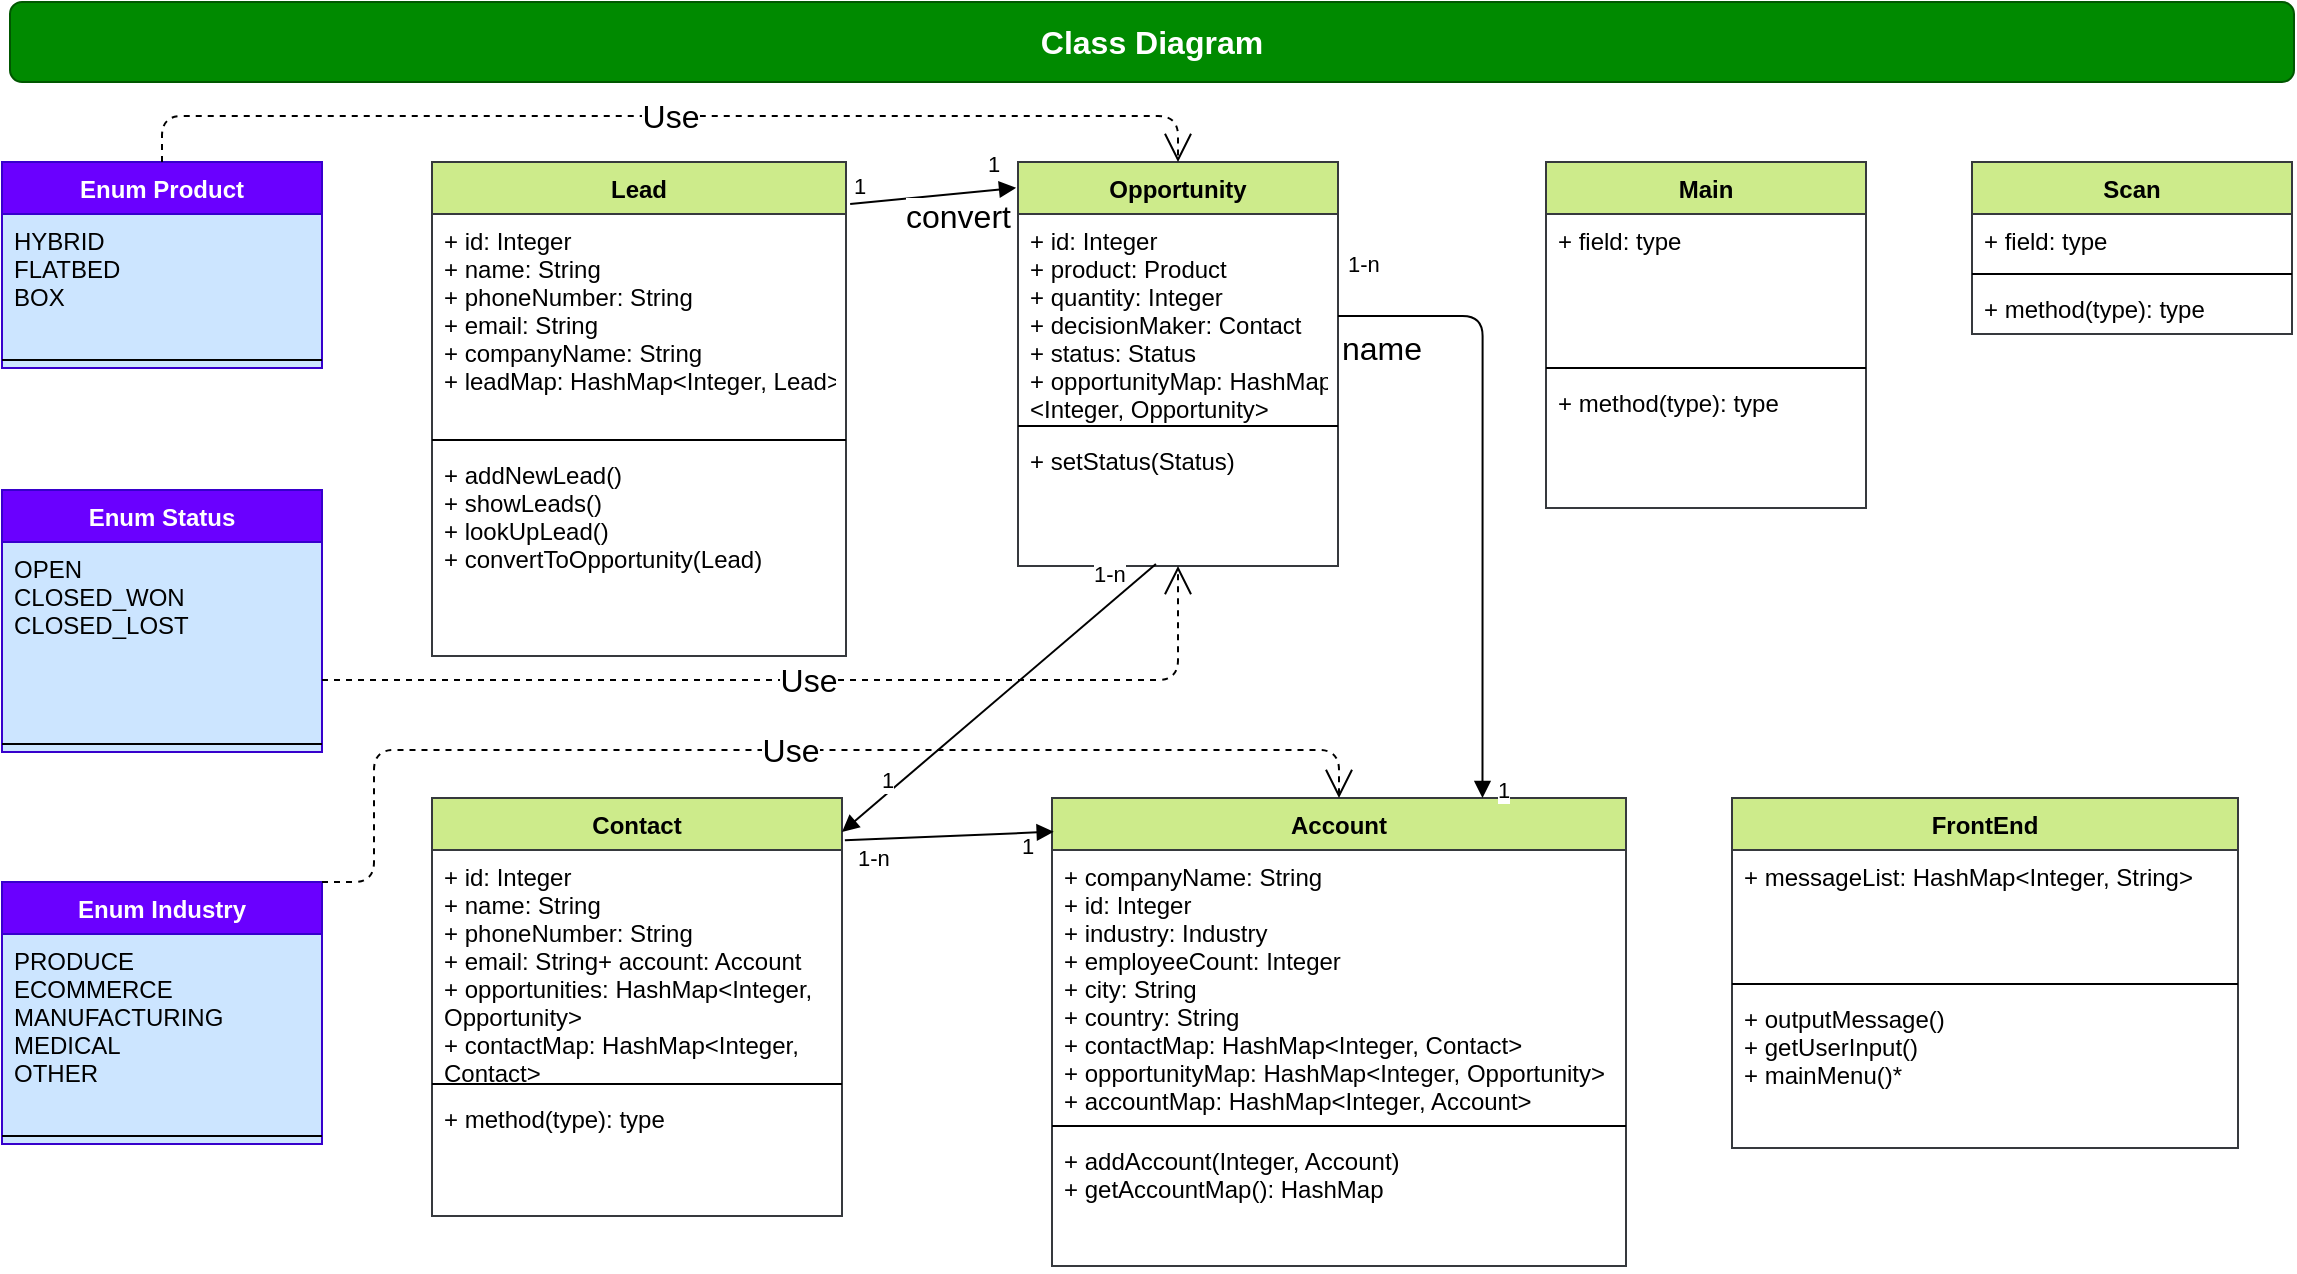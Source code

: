 <mxfile version="14.7.0" type="github">
  <diagram id="zRnogB2254eo7cq1ihcv" name="Page-1">
    <mxGraphModel dx="670" dy="1972" grid="0" gridSize="10" guides="1" tooltips="1" connect="1" arrows="1" fold="1" page="1" pageScale="1" pageWidth="827" pageHeight="1169" math="0" shadow="0">
      <root>
        <mxCell id="0" />
        <mxCell id="1" parent="0" />
        <mxCell id="IQnJFdTCfPWkzdvYTakq-2" value="&lt;font style=&quot;font-size: 16px&quot;&gt;&lt;b&gt;Class Diagram&lt;/b&gt;&lt;/font&gt;" style="rounded=1;whiteSpace=wrap;html=1;fillColor=#008a00;strokeColor=#005700;fontColor=#ffffff;" parent="1" vertex="1">
          <mxGeometry x="151" y="-140" width="1142" height="40" as="geometry" />
        </mxCell>
        <mxCell id="IQnJFdTCfPWkzdvYTakq-8" value="Enum Product&#xa;" style="swimlane;fontStyle=1;align=center;verticalAlign=top;childLayout=stackLayout;horizontal=1;startSize=26;horizontalStack=0;resizeParent=1;resizeParentMax=0;resizeLast=0;collapsible=1;marginBottom=0;fillColor=#6a00ff;strokeColor=#3700CC;swimlaneFillColor=#CCE5FF;fontColor=#ffffff;" parent="1" vertex="1">
          <mxGeometry x="147" y="-60" width="160" height="103" as="geometry" />
        </mxCell>
        <mxCell id="IQnJFdTCfPWkzdvYTakq-9" value="HYBRID&#xa;FLATBED&#xa;BOX&#xa;&#xa;" style="text;strokeColor=none;fillColor=none;align=left;verticalAlign=top;spacingLeft=4;spacingRight=4;overflow=hidden;rotatable=0;points=[[0,0.5],[1,0.5]];portConstraint=eastwest;" parent="IQnJFdTCfPWkzdvYTakq-8" vertex="1">
          <mxGeometry y="26" width="160" height="69" as="geometry" />
        </mxCell>
        <mxCell id="IQnJFdTCfPWkzdvYTakq-10" value="" style="line;strokeWidth=1;fillColor=none;align=left;verticalAlign=middle;spacingTop=-1;spacingLeft=3;spacingRight=3;rotatable=0;labelPosition=right;points=[];portConstraint=eastwest;" parent="IQnJFdTCfPWkzdvYTakq-8" vertex="1">
          <mxGeometry y="95" width="160" height="8" as="geometry" />
        </mxCell>
        <mxCell id="IQnJFdTCfPWkzdvYTakq-12" value="Contact" style="swimlane;fontStyle=1;align=center;verticalAlign=top;childLayout=stackLayout;horizontal=1;startSize=26;horizontalStack=0;resizeParent=1;resizeParentMax=0;resizeLast=0;collapsible=1;marginBottom=0;fillColor=#cdeb8b;strokeColor=#36393d;" parent="1" vertex="1">
          <mxGeometry x="362" y="258" width="205" height="209" as="geometry" />
        </mxCell>
        <mxCell id="IQnJFdTCfPWkzdvYTakq-13" value="+ id: Integer&#xa;+ name: String&#xa;+ phoneNumber: String&#xa;+ email: String+ account: Account&#xa;+ opportunities: HashMap&lt;Integer,&#xa;Opportunity&gt;&#xa;+ contactMap: HashMap&lt;Integer,&#xa;Contact&gt;&#xa;&#xa;&#xa;&#xa;" style="text;strokeColor=none;fillColor=none;align=left;verticalAlign=top;spacingLeft=4;spacingRight=4;overflow=hidden;rotatable=0;points=[[0,0.5],[1,0.5]];portConstraint=eastwest;" parent="IQnJFdTCfPWkzdvYTakq-12" vertex="1">
          <mxGeometry y="26" width="205" height="113" as="geometry" />
        </mxCell>
        <mxCell id="IQnJFdTCfPWkzdvYTakq-14" value="" style="line;strokeWidth=1;fillColor=none;align=left;verticalAlign=middle;spacingTop=-1;spacingLeft=3;spacingRight=3;rotatable=0;labelPosition=right;points=[];portConstraint=eastwest;" parent="IQnJFdTCfPWkzdvYTakq-12" vertex="1">
          <mxGeometry y="139" width="205" height="8" as="geometry" />
        </mxCell>
        <mxCell id="IQnJFdTCfPWkzdvYTakq-15" value="+ method(type): type" style="text;strokeColor=none;fillColor=none;align=left;verticalAlign=top;spacingLeft=4;spacingRight=4;overflow=hidden;rotatable=0;points=[[0,0.5],[1,0.5]];portConstraint=eastwest;" parent="IQnJFdTCfPWkzdvYTakq-12" vertex="1">
          <mxGeometry y="147" width="205" height="62" as="geometry" />
        </mxCell>
        <mxCell id="IQnJFdTCfPWkzdvYTakq-24" value="Main" style="swimlane;fontStyle=1;align=center;verticalAlign=top;childLayout=stackLayout;horizontal=1;startSize=26;horizontalStack=0;resizeParent=1;resizeParentMax=0;resizeLast=0;collapsible=1;marginBottom=0;fillColor=#cdeb8b;strokeColor=#36393d;" parent="1" vertex="1">
          <mxGeometry x="919" y="-60" width="160" height="173" as="geometry" />
        </mxCell>
        <mxCell id="IQnJFdTCfPWkzdvYTakq-25" value="+ field: type" style="text;strokeColor=none;fillColor=none;align=left;verticalAlign=top;spacingLeft=4;spacingRight=4;overflow=hidden;rotatable=0;points=[[0,0.5],[1,0.5]];portConstraint=eastwest;" parent="IQnJFdTCfPWkzdvYTakq-24" vertex="1">
          <mxGeometry y="26" width="160" height="73" as="geometry" />
        </mxCell>
        <mxCell id="IQnJFdTCfPWkzdvYTakq-26" value="" style="line;strokeWidth=1;fillColor=none;align=left;verticalAlign=middle;spacingTop=-1;spacingLeft=3;spacingRight=3;rotatable=0;labelPosition=right;points=[];portConstraint=eastwest;" parent="IQnJFdTCfPWkzdvYTakq-24" vertex="1">
          <mxGeometry y="99" width="160" height="8" as="geometry" />
        </mxCell>
        <mxCell id="IQnJFdTCfPWkzdvYTakq-27" value="+ method(type): type" style="text;strokeColor=none;fillColor=none;align=left;verticalAlign=top;spacingLeft=4;spacingRight=4;overflow=hidden;rotatable=0;points=[[0,0.5],[1,0.5]];portConstraint=eastwest;" parent="IQnJFdTCfPWkzdvYTakq-24" vertex="1">
          <mxGeometry y="107" width="160" height="66" as="geometry" />
        </mxCell>
        <mxCell id="IQnJFdTCfPWkzdvYTakq-40" value="Enum Status&#xa; " style="swimlane;fontStyle=1;align=center;verticalAlign=top;childLayout=stackLayout;horizontal=1;startSize=26;horizontalStack=0;resizeParent=1;resizeParentMax=0;resizeLast=0;collapsible=1;marginBottom=0;fillColor=#6a00ff;strokeColor=#3700CC;swimlaneFillColor=#CCE5FF;fontColor=#ffffff;" parent="1" vertex="1">
          <mxGeometry x="147" y="104" width="160" height="131" as="geometry" />
        </mxCell>
        <mxCell id="IQnJFdTCfPWkzdvYTakq-41" value="OPEN&#xa;CLOSED_WON&#xa;CLOSED_LOST&#xa;" style="text;strokeColor=none;fillColor=none;align=left;verticalAlign=top;spacingLeft=4;spacingRight=4;overflow=hidden;rotatable=0;points=[[0,0.5],[1,0.5]];portConstraint=eastwest;" parent="IQnJFdTCfPWkzdvYTakq-40" vertex="1">
          <mxGeometry y="26" width="160" height="97" as="geometry" />
        </mxCell>
        <mxCell id="IQnJFdTCfPWkzdvYTakq-42" value="" style="line;strokeWidth=1;fillColor=none;align=left;verticalAlign=middle;spacingTop=-1;spacingLeft=3;spacingRight=3;rotatable=0;labelPosition=right;points=[];portConstraint=eastwest;" parent="IQnJFdTCfPWkzdvYTakq-40" vertex="1">
          <mxGeometry y="123" width="160" height="8" as="geometry" />
        </mxCell>
        <mxCell id="IQnJFdTCfPWkzdvYTakq-44" value="Account" style="swimlane;fontStyle=1;align=center;verticalAlign=top;childLayout=stackLayout;horizontal=1;startSize=26;horizontalStack=0;resizeParent=1;resizeParentMax=0;resizeLast=0;collapsible=1;marginBottom=0;fillColor=#cdeb8b;strokeColor=#36393d;" parent="1" vertex="1">
          <mxGeometry x="672" y="258" width="287" height="234" as="geometry" />
        </mxCell>
        <mxCell id="IQnJFdTCfPWkzdvYTakq-45" value="+ companyName: String&#xa;+ id: Integer&#xa;+ industry: Industry&#xa;+ employeeCount: Integer&#xa;+ city: String&#xa;+ country: String&#xa;+ contactMap: HashMap&lt;Integer, Contact&gt;&#xa;+ opportunityMap: HashMap&lt;Integer, Opportunity&gt;&#xa;+ accountMap: HashMap&lt;Integer, Account&gt;" style="text;strokeColor=none;fillColor=none;align=left;verticalAlign=top;spacingLeft=4;spacingRight=4;overflow=hidden;rotatable=0;points=[[0,0.5],[1,0.5]];portConstraint=eastwest;" parent="IQnJFdTCfPWkzdvYTakq-44" vertex="1">
          <mxGeometry y="26" width="287" height="134" as="geometry" />
        </mxCell>
        <mxCell id="IQnJFdTCfPWkzdvYTakq-46" value="" style="line;strokeWidth=1;fillColor=none;align=left;verticalAlign=middle;spacingTop=-1;spacingLeft=3;spacingRight=3;rotatable=0;labelPosition=right;points=[];portConstraint=eastwest;" parent="IQnJFdTCfPWkzdvYTakq-44" vertex="1">
          <mxGeometry y="160" width="287" height="8" as="geometry" />
        </mxCell>
        <mxCell id="IQnJFdTCfPWkzdvYTakq-47" value="+ addAccount(Integer, Account)&#xa;+ getAccountMap(): HashMap&#xa;" style="text;strokeColor=none;fillColor=none;align=left;verticalAlign=top;spacingLeft=4;spacingRight=4;overflow=hidden;rotatable=0;points=[[0,0.5],[1,0.5]];portConstraint=eastwest;" parent="IQnJFdTCfPWkzdvYTakq-44" vertex="1">
          <mxGeometry y="168" width="287" height="66" as="geometry" />
        </mxCell>
        <mxCell id="IQnJFdTCfPWkzdvYTakq-48" value="Enum Industry&#xa;" style="swimlane;fontStyle=1;align=center;verticalAlign=top;childLayout=stackLayout;horizontal=1;startSize=26;horizontalStack=0;resizeParent=1;resizeParentMax=0;resizeLast=0;collapsible=1;marginBottom=0;fillColor=#6a00ff;strokeColor=#3700CC;swimlaneFillColor=#CCE5FF;fontColor=#ffffff;" parent="1" vertex="1">
          <mxGeometry x="147" y="300" width="160" height="131" as="geometry" />
        </mxCell>
        <mxCell id="IQnJFdTCfPWkzdvYTakq-49" value="PRODUCE&#xa;ECOMMERCE&#xa;MANUFACTURING&#xa;MEDICAL&#xa;OTHER&#xa;" style="text;strokeColor=none;fillColor=none;align=left;verticalAlign=top;spacingLeft=4;spacingRight=4;overflow=hidden;rotatable=0;points=[[0,0.5],[1,0.5]];portConstraint=eastwest;" parent="IQnJFdTCfPWkzdvYTakq-48" vertex="1">
          <mxGeometry y="26" width="160" height="97" as="geometry" />
        </mxCell>
        <mxCell id="IQnJFdTCfPWkzdvYTakq-50" value="" style="line;strokeWidth=1;fillColor=none;align=left;verticalAlign=middle;spacingTop=-1;spacingLeft=3;spacingRight=3;rotatable=0;labelPosition=right;points=[];portConstraint=eastwest;" parent="IQnJFdTCfPWkzdvYTakq-48" vertex="1">
          <mxGeometry y="123" width="160" height="8" as="geometry" />
        </mxCell>
        <mxCell id="IQnJFdTCfPWkzdvYTakq-51" value="FrontEnd" style="swimlane;fontStyle=1;align=center;verticalAlign=top;childLayout=stackLayout;horizontal=1;startSize=26;horizontalStack=0;resizeParent=1;resizeParentMax=0;resizeLast=0;collapsible=1;marginBottom=0;fillColor=#cdeb8b;strokeColor=#36393d;" parent="1" vertex="1">
          <mxGeometry x="1012" y="258" width="253" height="175" as="geometry" />
        </mxCell>
        <mxCell id="IQnJFdTCfPWkzdvYTakq-52" value="+ messageList: HashMap&lt;Integer, String&gt;" style="text;strokeColor=none;fillColor=none;align=left;verticalAlign=top;spacingLeft=4;spacingRight=4;overflow=hidden;rotatable=0;points=[[0,0.5],[1,0.5]];portConstraint=eastwest;" parent="IQnJFdTCfPWkzdvYTakq-51" vertex="1">
          <mxGeometry y="26" width="253" height="63" as="geometry" />
        </mxCell>
        <mxCell id="IQnJFdTCfPWkzdvYTakq-53" value="" style="line;strokeWidth=1;fillColor=none;align=left;verticalAlign=middle;spacingTop=-1;spacingLeft=3;spacingRight=3;rotatable=0;labelPosition=right;points=[];portConstraint=eastwest;" parent="IQnJFdTCfPWkzdvYTakq-51" vertex="1">
          <mxGeometry y="89" width="253" height="8" as="geometry" />
        </mxCell>
        <mxCell id="IQnJFdTCfPWkzdvYTakq-54" value="+ outputMessage()&#xa;+ getUserInput()&#xa;+ mainMenu()*&#xa;&#xa;" style="text;strokeColor=none;fillColor=none;align=left;verticalAlign=top;spacingLeft=4;spacingRight=4;overflow=hidden;rotatable=0;points=[[0,0.5],[1,0.5]];portConstraint=eastwest;" parent="IQnJFdTCfPWkzdvYTakq-51" vertex="1">
          <mxGeometry y="97" width="253" height="78" as="geometry" />
        </mxCell>
        <mxCell id="IQnJFdTCfPWkzdvYTakq-55" value="Lead" style="swimlane;fontStyle=1;align=center;verticalAlign=top;childLayout=stackLayout;horizontal=1;startSize=26;horizontalStack=0;resizeParent=1;resizeParentMax=0;resizeLast=0;collapsible=1;marginBottom=0;fillColor=#cdeb8b;strokeColor=#36393d;" parent="1" vertex="1">
          <mxGeometry x="362" y="-60" width="207" height="247" as="geometry" />
        </mxCell>
        <mxCell id="IQnJFdTCfPWkzdvYTakq-56" value="+ id: Integer&#xa;+ name: String&#xa;+ phoneNumber: String&#xa;+ email: String&#xa;+ companyName: String&#xa;+ leadMap: HashMap&lt;Integer, Lead&gt;&#xa;" style="text;strokeColor=none;fillColor=none;align=left;verticalAlign=top;spacingLeft=4;spacingRight=4;overflow=hidden;rotatable=0;points=[[0,0.5],[1,0.5]];portConstraint=eastwest;" parent="IQnJFdTCfPWkzdvYTakq-55" vertex="1">
          <mxGeometry y="26" width="207" height="109" as="geometry" />
        </mxCell>
        <mxCell id="IQnJFdTCfPWkzdvYTakq-57" value="" style="line;strokeWidth=1;fillColor=none;align=left;verticalAlign=middle;spacingTop=-1;spacingLeft=3;spacingRight=3;rotatable=0;labelPosition=right;points=[];portConstraint=eastwest;" parent="IQnJFdTCfPWkzdvYTakq-55" vertex="1">
          <mxGeometry y="135" width="207" height="8" as="geometry" />
        </mxCell>
        <mxCell id="IQnJFdTCfPWkzdvYTakq-58" value="+ addNewLead()&#xa;+ showLeads()&#xa;+ lookUpLead()&#xa;+ convertToOpportunity(Lead)&#xa;&#xa;&#xa;&#xa;" style="text;strokeColor=none;fillColor=none;align=left;verticalAlign=top;spacingLeft=4;spacingRight=4;overflow=hidden;rotatable=0;points=[[0,0.5],[1,0.5]];portConstraint=eastwest;" parent="IQnJFdTCfPWkzdvYTakq-55" vertex="1">
          <mxGeometry y="143" width="207" height="104" as="geometry" />
        </mxCell>
        <mxCell id="IQnJFdTCfPWkzdvYTakq-59" value="Scan" style="swimlane;fontStyle=1;align=center;verticalAlign=top;childLayout=stackLayout;horizontal=1;startSize=26;horizontalStack=0;resizeParent=1;resizeParentMax=0;resizeLast=0;collapsible=1;marginBottom=0;fillColor=#cdeb8b;strokeColor=#36393d;" parent="1" vertex="1">
          <mxGeometry x="1132" y="-60" width="160" height="86" as="geometry" />
        </mxCell>
        <mxCell id="IQnJFdTCfPWkzdvYTakq-60" value="+ field: type" style="text;strokeColor=none;fillColor=none;align=left;verticalAlign=top;spacingLeft=4;spacingRight=4;overflow=hidden;rotatable=0;points=[[0,0.5],[1,0.5]];portConstraint=eastwest;" parent="IQnJFdTCfPWkzdvYTakq-59" vertex="1">
          <mxGeometry y="26" width="160" height="26" as="geometry" />
        </mxCell>
        <mxCell id="IQnJFdTCfPWkzdvYTakq-61" value="" style="line;strokeWidth=1;fillColor=none;align=left;verticalAlign=middle;spacingTop=-1;spacingLeft=3;spacingRight=3;rotatable=0;labelPosition=right;points=[];portConstraint=eastwest;" parent="IQnJFdTCfPWkzdvYTakq-59" vertex="1">
          <mxGeometry y="52" width="160" height="8" as="geometry" />
        </mxCell>
        <mxCell id="IQnJFdTCfPWkzdvYTakq-62" value="+ method(type): type" style="text;strokeColor=none;fillColor=none;align=left;verticalAlign=top;spacingLeft=4;spacingRight=4;overflow=hidden;rotatable=0;points=[[0,0.5],[1,0.5]];portConstraint=eastwest;" parent="IQnJFdTCfPWkzdvYTakq-59" vertex="1">
          <mxGeometry y="60" width="160" height="26" as="geometry" />
        </mxCell>
        <mxCell id="IQnJFdTCfPWkzdvYTakq-64" value="Opportunity" style="swimlane;fontStyle=1;align=center;verticalAlign=top;childLayout=stackLayout;horizontal=1;startSize=26;horizontalStack=0;resizeParent=1;resizeParentMax=0;resizeLast=0;collapsible=1;marginBottom=0;fillColor=#cdeb8b;strokeColor=#36393d;" parent="1" vertex="1">
          <mxGeometry x="655" y="-60" width="160" height="202" as="geometry" />
        </mxCell>
        <mxCell id="IQnJFdTCfPWkzdvYTakq-65" value="+ id: Integer&#xa;+ product: Product&#xa;+ quantity: Integer&#xa;+ decisionMaker: Contact&#xa;+ status: Status&#xa;+ opportunityMap: HashMap&#xa;&lt;Integer, Opportunity&gt;&#xa;&#xa;&#xa;&#xa;" style="text;strokeColor=none;fillColor=none;align=left;verticalAlign=top;spacingLeft=4;spacingRight=4;overflow=hidden;rotatable=0;points=[[0,0.5],[1,0.5]];portConstraint=eastwest;" parent="IQnJFdTCfPWkzdvYTakq-64" vertex="1">
          <mxGeometry y="26" width="160" height="102" as="geometry" />
        </mxCell>
        <mxCell id="IQnJFdTCfPWkzdvYTakq-66" value="" style="line;strokeWidth=1;fillColor=none;align=left;verticalAlign=middle;spacingTop=-1;spacingLeft=3;spacingRight=3;rotatable=0;labelPosition=right;points=[];portConstraint=eastwest;" parent="IQnJFdTCfPWkzdvYTakq-64" vertex="1">
          <mxGeometry y="128" width="160" height="8" as="geometry" />
        </mxCell>
        <mxCell id="IQnJFdTCfPWkzdvYTakq-67" value="+ setStatus(Status)" style="text;strokeColor=none;fillColor=none;align=left;verticalAlign=top;spacingLeft=4;spacingRight=4;overflow=hidden;rotatable=0;points=[[0,0.5],[1,0.5]];portConstraint=eastwest;" parent="IQnJFdTCfPWkzdvYTakq-64" vertex="1">
          <mxGeometry y="136" width="160" height="66" as="geometry" />
        </mxCell>
        <mxCell id="IQnJFdTCfPWkzdvYTakq-68" value="convert" style="endArrow=block;endFill=1;html=1;align=left;verticalAlign=top;fontSize=16;exitX=1.01;exitY=-0.046;exitDx=0;exitDy=0;exitPerimeter=0;entryX=-0.006;entryY=0.064;entryDx=0;entryDy=0;entryPerimeter=0;" parent="1" source="IQnJFdTCfPWkzdvYTakq-56" target="IQnJFdTCfPWkzdvYTakq-64" edge="1">
          <mxGeometry x="-0.356" y="7" relative="1" as="geometry">
            <mxPoint x="638" y="139" as="sourcePoint" />
            <mxPoint x="798" y="139" as="targetPoint" />
            <mxPoint as="offset" />
          </mxGeometry>
        </mxCell>
        <mxCell id="IQnJFdTCfPWkzdvYTakq-69" value="1" style="edgeLabel;resizable=0;html=1;align=left;verticalAlign=bottom;" parent="IQnJFdTCfPWkzdvYTakq-68" connectable="0" vertex="1">
          <mxGeometry x="-1" relative="1" as="geometry" />
        </mxCell>
        <mxCell id="IQnJFdTCfPWkzdvYTakq-70" value="1" style="edgeLabel;resizable=0;html=1;align=left;verticalAlign=bottom;" parent="1" connectable="0" vertex="1">
          <mxGeometry x="581.07" y="-29.014" as="geometry">
            <mxPoint x="57" y="-21" as="offset" />
          </mxGeometry>
        </mxCell>
        <mxCell id="IQnJFdTCfPWkzdvYTakq-71" value="" style="endArrow=block;endFill=1;html=1;align=left;verticalAlign=top;fontSize=16;exitX=0.431;exitY=0.985;exitDx=0;exitDy=0;exitPerimeter=0;" parent="1" source="IQnJFdTCfPWkzdvYTakq-67" target="IQnJFdTCfPWkzdvYTakq-12" edge="1">
          <mxGeometry x="-1" relative="1" as="geometry">
            <mxPoint x="737" y="163" as="sourcePoint" />
            <mxPoint x="897" y="163" as="targetPoint" />
          </mxGeometry>
        </mxCell>
        <mxCell id="IQnJFdTCfPWkzdvYTakq-72" value="1-n" style="edgeLabel;resizable=0;html=1;align=left;verticalAlign=bottom;" parent="IQnJFdTCfPWkzdvYTakq-71" connectable="0" vertex="1">
          <mxGeometry x="-1" relative="1" as="geometry">
            <mxPoint x="-33" y="13" as="offset" />
          </mxGeometry>
        </mxCell>
        <mxCell id="IQnJFdTCfPWkzdvYTakq-73" value="1" style="edgeLabel;resizable=0;html=1;align=left;verticalAlign=bottom;" parent="1" connectable="0" vertex="1">
          <mxGeometry x="585.0" y="257.996" as="geometry" />
        </mxCell>
        <mxCell id="IQnJFdTCfPWkzdvYTakq-74" value="" style="endArrow=block;endFill=1;html=1;align=left;verticalAlign=top;fontSize=16;entryX=0.003;entryY=0.072;entryDx=0;entryDy=0;entryPerimeter=0;exitX=1.007;exitY=0.101;exitDx=0;exitDy=0;exitPerimeter=0;" parent="1" source="IQnJFdTCfPWkzdvYTakq-12" target="IQnJFdTCfPWkzdvYTakq-44" edge="1">
          <mxGeometry x="-1" relative="1" as="geometry">
            <mxPoint x="733.96" y="127.026" as="sourcePoint" />
            <mxPoint x="575.6" y="268" as="targetPoint" />
          </mxGeometry>
        </mxCell>
        <mxCell id="IQnJFdTCfPWkzdvYTakq-76" value="1-n" style="edgeLabel;resizable=0;html=1;align=left;verticalAlign=bottom;" parent="1" connectable="0" vertex="1">
          <mxGeometry x="573.0" y="296.996" as="geometry" />
        </mxCell>
        <mxCell id="IQnJFdTCfPWkzdvYTakq-77" value="1" style="edgeLabel;resizable=0;html=1;align=left;verticalAlign=bottom;" parent="1" connectable="0" vertex="1">
          <mxGeometry x="655.0" y="290.996" as="geometry" />
        </mxCell>
        <mxCell id="IQnJFdTCfPWkzdvYTakq-78" value="Use" style="endArrow=open;endSize=12;dashed=1;html=1;fontSize=16;edgeStyle=orthogonalEdgeStyle;" parent="1" source="IQnJFdTCfPWkzdvYTakq-41" target="IQnJFdTCfPWkzdvYTakq-67" edge="1">
          <mxGeometry width="160" relative="1" as="geometry">
            <mxPoint x="331" y="216" as="sourcePoint" />
            <mxPoint x="491" y="216" as="targetPoint" />
            <Array as="points">
              <mxPoint x="735" y="199" />
            </Array>
          </mxGeometry>
        </mxCell>
        <mxCell id="IQnJFdTCfPWkzdvYTakq-79" value="Use" style="endArrow=open;endSize=12;dashed=1;html=1;fontSize=16;edgeStyle=orthogonalEdgeStyle;entryX=0.5;entryY=0;entryDx=0;entryDy=0;exitX=1;exitY=0;exitDx=0;exitDy=0;" parent="1" source="IQnJFdTCfPWkzdvYTakq-48" target="IQnJFdTCfPWkzdvYTakq-44" edge="1">
          <mxGeometry width="160" relative="1" as="geometry">
            <mxPoint x="317" y="209" as="sourcePoint" />
            <mxPoint x="745" y="123" as="targetPoint" />
            <Array as="points">
              <mxPoint x="333" y="300" />
              <mxPoint x="333" y="234" />
              <mxPoint x="816" y="234" />
            </Array>
          </mxGeometry>
        </mxCell>
        <mxCell id="IQnJFdTCfPWkzdvYTakq-80" value="Use" style="endArrow=open;endSize=12;dashed=1;html=1;fontSize=16;edgeStyle=orthogonalEdgeStyle;entryX=0.5;entryY=0;entryDx=0;entryDy=0;exitX=0.5;exitY=0;exitDx=0;exitDy=0;" parent="1" source="IQnJFdTCfPWkzdvYTakq-8" target="IQnJFdTCfPWkzdvYTakq-64" edge="1">
          <mxGeometry width="160" relative="1" as="geometry">
            <mxPoint x="204" y="-17" as="sourcePoint" />
            <mxPoint x="712.5" y="-59" as="targetPoint" />
            <Array as="points">
              <mxPoint x="227" y="-83" />
              <mxPoint x="735" y="-83" />
            </Array>
          </mxGeometry>
        </mxCell>
        <mxCell id="IQnJFdTCfPWkzdvYTakq-81" value="name" style="endArrow=block;endFill=1;html=1;edgeStyle=orthogonalEdgeStyle;align=left;verticalAlign=top;fontSize=16;entryX=0.75;entryY=0;entryDx=0;entryDy=0;" parent="1" source="IQnJFdTCfPWkzdvYTakq-65" target="IQnJFdTCfPWkzdvYTakq-44" edge="1">
          <mxGeometry x="-1" relative="1" as="geometry">
            <mxPoint x="680" y="135" as="sourcePoint" />
            <mxPoint x="840" y="135" as="targetPoint" />
          </mxGeometry>
        </mxCell>
        <mxCell id="IQnJFdTCfPWkzdvYTakq-82" value="1" style="edgeLabel;resizable=0;html=1;align=left;verticalAlign=bottom;" parent="IQnJFdTCfPWkzdvYTakq-81" connectable="0" vertex="1">
          <mxGeometry x="-1" relative="1" as="geometry">
            <mxPoint x="78" y="245" as="offset" />
          </mxGeometry>
        </mxCell>
        <mxCell id="IQnJFdTCfPWkzdvYTakq-83" value="1-n" style="edgeLabel;resizable=0;html=1;align=left;verticalAlign=bottom;" parent="1" connectable="0" vertex="1">
          <mxGeometry x="818" y="-0.004" as="geometry" />
        </mxCell>
      </root>
    </mxGraphModel>
  </diagram>
</mxfile>
